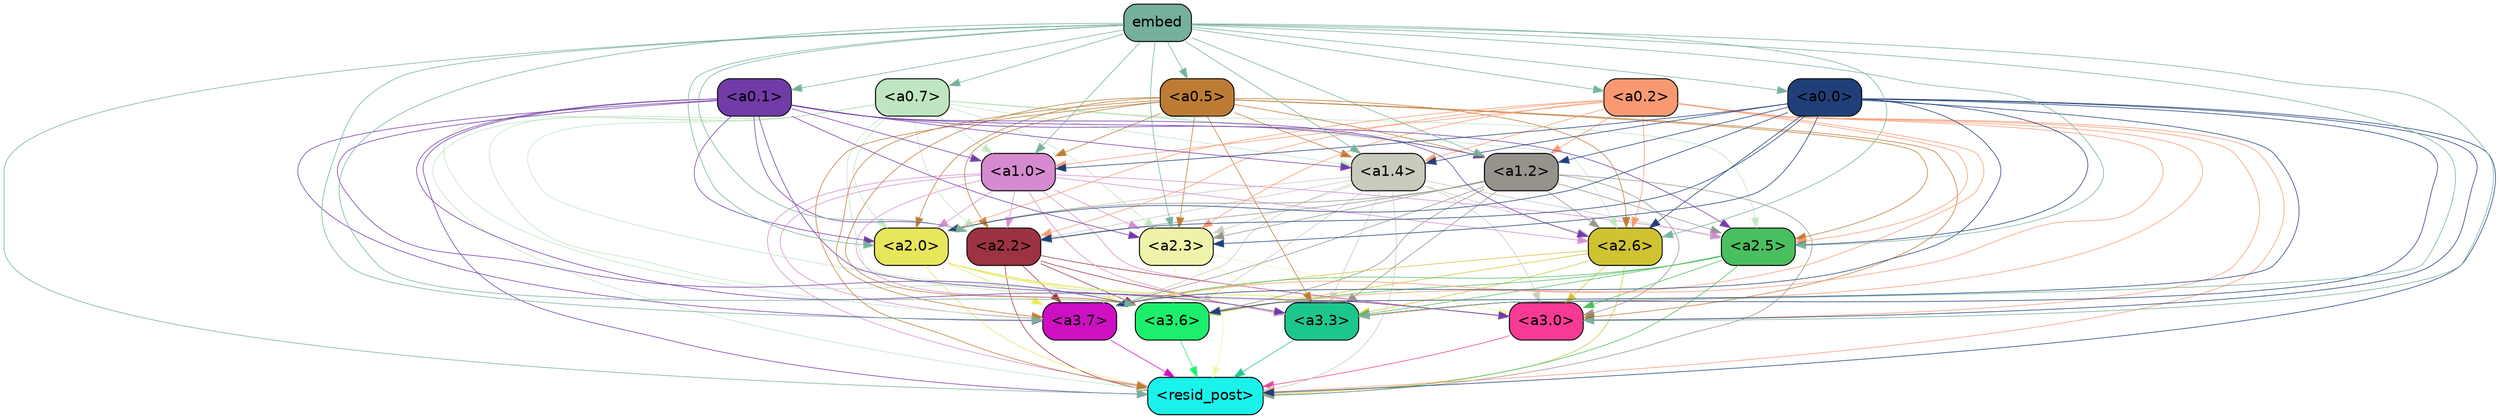 strict digraph "" {
	graph [bgcolor=transparent,
		layout=dot,
		overlap=false,
		splines=true
	];
	"<a3.7>"	[color=black,
		fillcolor="#ce0fc2",
		fontname=Helvetica,
		shape=box,
		style="filled, rounded"];
	"<resid_post>"	[color=black,
		fillcolor="#19f3ec",
		fontname=Helvetica,
		shape=box,
		style="filled, rounded"];
	"<a3.7>" -> "<resid_post>"	[color="#ce0fc2",
		penwidth=0.6];
	"<a3.6>"	[color=black,
		fillcolor="#1bef6c",
		fontname=Helvetica,
		shape=box,
		style="filled, rounded"];
	"<a3.6>" -> "<resid_post>"	[color="#1bef6c",
		penwidth=0.6];
	"<a3.3>"	[color=black,
		fillcolor="#1dc68d",
		fontname=Helvetica,
		shape=box,
		style="filled, rounded"];
	"<a3.3>" -> "<resid_post>"	[color="#1dc68d",
		penwidth=0.6];
	"<a3.0>"	[color=black,
		fillcolor="#f73a95",
		fontname=Helvetica,
		shape=box,
		style="filled, rounded"];
	"<a3.0>" -> "<resid_post>"	[color="#f73a95",
		penwidth=0.6];
	"<a2.6>"	[color=black,
		fillcolor="#cfc332",
		fontname=Helvetica,
		shape=box,
		style="filled, rounded"];
	"<a2.6>" -> "<a3.7>"	[color="#cfc332",
		penwidth=0.6];
	"<a2.6>" -> "<resid_post>"	[color="#cfc332",
		penwidth=0.6];
	"<a2.6>" -> "<a3.6>"	[color="#cfc332",
		penwidth=0.6];
	"<a2.6>" -> "<a3.3>"	[color="#cfc332",
		penwidth=0.6];
	"<a2.6>" -> "<a3.0>"	[color="#cfc332",
		penwidth=0.6];
	"<a2.5>"	[color=black,
		fillcolor="#4abf5f",
		fontname=Helvetica,
		shape=box,
		style="filled, rounded"];
	"<a2.5>" -> "<a3.7>"	[color="#4abf5f",
		penwidth=0.6];
	"<a2.5>" -> "<resid_post>"	[color="#4abf5f",
		penwidth=0.6];
	"<a2.5>" -> "<a3.6>"	[color="#4abf5f",
		penwidth=0.6];
	"<a2.5>" -> "<a3.3>"	[color="#4abf5f",
		penwidth=0.6];
	"<a2.5>" -> "<a3.0>"	[color="#4abf5f",
		penwidth=0.6];
	"<a2.3>"	[color=black,
		fillcolor="#eff3aa",
		fontname=Helvetica,
		shape=box,
		style="filled, rounded"];
	"<a2.3>" -> "<a3.7>"	[color="#eff3aa",
		penwidth=0.6];
	"<a2.3>" -> "<resid_post>"	[color="#eff3aa",
		penwidth=0.6];
	"<a2.3>" -> "<a3.6>"	[color="#eff3aa",
		penwidth=0.6];
	"<a2.3>" -> "<a3.3>"	[color="#eff3aa",
		penwidth=0.6];
	"<a2.3>" -> "<a3.0>"	[color="#eff3aa",
		penwidth=0.6];
	"<a2.2>"	[color=black,
		fillcolor="#9c3342",
		fontname=Helvetica,
		shape=box,
		style="filled, rounded"];
	"<a2.2>" -> "<a3.7>"	[color="#9c3342",
		penwidth=0.6];
	"<a2.2>" -> "<resid_post>"	[color="#9c3342",
		penwidth=0.6];
	"<a2.2>" -> "<a3.6>"	[color="#9c3342",
		penwidth=0.6];
	"<a2.2>" -> "<a3.3>"	[color="#9c3342",
		penwidth=0.6];
	"<a2.2>" -> "<a3.0>"	[color="#9c3342",
		penwidth=0.6];
	"<a2.0>"	[color=black,
		fillcolor="#e8e65b",
		fontname=Helvetica,
		shape=box,
		style="filled, rounded"];
	"<a2.0>" -> "<a3.7>"	[color="#e8e65b",
		penwidth=0.6];
	"<a2.0>" -> "<resid_post>"	[color="#e8e65b",
		penwidth=0.6];
	"<a2.0>" -> "<a3.6>"	[color="#e8e65b",
		penwidth=0.6];
	"<a2.0>" -> "<a3.3>"	[color="#e8e65b",
		penwidth=0.6];
	"<a2.0>" -> "<a3.0>"	[color="#e8e65b",
		penwidth=0.6];
	"<a1.4>"	[color=black,
		fillcolor="#c8cabc",
		fontname=Helvetica,
		shape=box,
		style="filled, rounded"];
	"<a1.4>" -> "<a3.7>"	[color="#c8cabc",
		penwidth=0.6];
	"<a1.4>" -> "<resid_post>"	[color="#c8cabc",
		penwidth=0.6];
	"<a1.4>" -> "<a3.6>"	[color="#c8cabc",
		penwidth=0.6];
	"<a1.4>" -> "<a3.3>"	[color="#c8cabc",
		penwidth=0.6];
	"<a1.4>" -> "<a3.0>"	[color="#c8cabc",
		penwidth=0.6];
	"<a1.4>" -> "<a2.6>"	[color="#c8cabc",
		penwidth=0.6];
	"<a1.4>" -> "<a2.5>"	[color="#c8cabc",
		penwidth=0.6];
	"<a1.4>" -> "<a2.3>"	[color="#c8cabc",
		penwidth=0.6];
	"<a1.4>" -> "<a2.2>"	[color="#c8cabc",
		penwidth=0.6];
	"<a1.4>" -> "<a2.0>"	[color="#c8cabc",
		penwidth=0.6];
	"<a1.2>"	[color=black,
		fillcolor="#95938c",
		fontname=Helvetica,
		shape=box,
		style="filled, rounded"];
	"<a1.2>" -> "<a3.7>"	[color="#95938c",
		penwidth=0.6];
	"<a1.2>" -> "<resid_post>"	[color="#95938c",
		penwidth=0.6];
	"<a1.2>" -> "<a3.6>"	[color="#95938c",
		penwidth=0.6];
	"<a1.2>" -> "<a3.3>"	[color="#95938c",
		penwidth=0.6];
	"<a1.2>" -> "<a3.0>"	[color="#95938c",
		penwidth=0.6];
	"<a1.2>" -> "<a2.6>"	[color="#95938c",
		penwidth=0.6];
	"<a1.2>" -> "<a2.5>"	[color="#95938c",
		penwidth=0.6];
	"<a1.2>" -> "<a2.3>"	[color="#95938c",
		penwidth=0.6];
	"<a1.2>" -> "<a2.2>"	[color="#95938c",
		penwidth=0.6];
	"<a1.2>" -> "<a2.0>"	[color="#95938c",
		penwidth=0.6];
	"<a1.0>"	[color=black,
		fillcolor="#d68bd0",
		fontname=Helvetica,
		shape=box,
		style="filled, rounded"];
	"<a1.0>" -> "<a3.7>"	[color="#d68bd0",
		penwidth=0.6];
	"<a1.0>" -> "<resid_post>"	[color="#d68bd0",
		penwidth=0.6];
	"<a1.0>" -> "<a3.6>"	[color="#d68bd0",
		penwidth=0.6];
	"<a1.0>" -> "<a3.3>"	[color="#d68bd0",
		penwidth=0.6];
	"<a1.0>" -> "<a3.0>"	[color="#d68bd0",
		penwidth=0.6];
	"<a1.0>" -> "<a2.6>"	[color="#d68bd0",
		penwidth=0.6];
	"<a1.0>" -> "<a2.5>"	[color="#d68bd0",
		penwidth=0.6];
	"<a1.0>" -> "<a2.3>"	[color="#d68bd0",
		penwidth=0.6];
	"<a1.0>" -> "<a2.2>"	[color="#d68bd0",
		penwidth=0.6];
	"<a1.0>" -> "<a2.0>"	[color="#d68bd0",
		penwidth=0.6];
	"<a0.7>"	[color=black,
		fillcolor="#bfe5c1",
		fontname=Helvetica,
		shape=box,
		style="filled, rounded"];
	"<a0.7>" -> "<a3.7>"	[color="#bfe5c1",
		penwidth=0.6];
	"<a0.7>" -> "<resid_post>"	[color="#bfe5c1",
		penwidth=0.6];
	"<a0.7>" -> "<a3.6>"	[color="#bfe5c1",
		penwidth=0.6];
	"<a0.7>" -> "<a3.3>"	[color="#bfe5c1",
		penwidth=0.6];
	"<a0.7>" -> "<a3.0>"	[color="#bfe5c1",
		penwidth=0.6];
	"<a0.7>" -> "<a2.6>"	[color="#bfe5c1",
		penwidth=0.6];
	"<a0.7>" -> "<a2.5>"	[color="#bfe5c1",
		penwidth=0.6];
	"<a0.7>" -> "<a2.3>"	[color="#bfe5c1",
		penwidth=0.6];
	"<a0.7>" -> "<a2.2>"	[color="#bfe5c1",
		penwidth=0.6];
	"<a0.7>" -> "<a2.0>"	[color="#bfe5c1",
		penwidth=0.6];
	"<a0.7>" -> "<a1.4>"	[color="#bfe5c1",
		penwidth=0.6];
	"<a0.7>" -> "<a1.2>"	[color="#bfe5c1",
		penwidth=0.6];
	"<a0.7>" -> "<a1.0>"	[color="#bfe5c1",
		penwidth=0.6];
	"<a0.5>"	[color=black,
		fillcolor="#bd7c34",
		fontname=Helvetica,
		shape=box,
		style="filled, rounded"];
	"<a0.5>" -> "<a3.7>"	[color="#bd7c34",
		penwidth=0.6];
	"<a0.5>" -> "<resid_post>"	[color="#bd7c34",
		penwidth=0.6];
	"<a0.5>" -> "<a3.6>"	[color="#bd7c34",
		penwidth=0.6];
	"<a0.5>" -> "<a3.3>"	[color="#bd7c34",
		penwidth=0.6];
	"<a0.5>" -> "<a3.0>"	[color="#bd7c34",
		penwidth=0.6];
	"<a0.5>" -> "<a2.6>"	[color="#bd7c34",
		penwidth=0.6];
	"<a0.5>" -> "<a2.5>"	[color="#bd7c34",
		penwidth=0.6];
	"<a0.5>" -> "<a2.3>"	[color="#bd7c34",
		penwidth=0.6];
	"<a0.5>" -> "<a2.2>"	[color="#bd7c34",
		penwidth=0.6];
	"<a0.5>" -> "<a2.0>"	[color="#bd7c34",
		penwidth=0.6];
	"<a0.5>" -> "<a1.4>"	[color="#bd7c34",
		penwidth=0.6];
	"<a0.5>" -> "<a1.2>"	[color="#bd7c34",
		penwidth=0.6];
	"<a0.5>" -> "<a1.0>"	[color="#bd7c34",
		penwidth=0.6];
	"<a0.2>"	[color=black,
		fillcolor="#f99972",
		fontname=Helvetica,
		shape=box,
		style="filled, rounded"];
	"<a0.2>" -> "<a3.7>"	[color="#f99972",
		penwidth=0.6];
	"<a0.2>" -> "<resid_post>"	[color="#f99972",
		penwidth=0.6];
	"<a0.2>" -> "<a3.6>"	[color="#f99972",
		penwidth=0.6];
	"<a0.2>" -> "<a3.3>"	[color="#f99972",
		penwidth=0.6];
	"<a0.2>" -> "<a3.0>"	[color="#f99972",
		penwidth=0.6];
	"<a0.2>" -> "<a2.6>"	[color="#f99972",
		penwidth=0.6];
	"<a0.2>" -> "<a2.5>"	[color="#f99972",
		penwidth=0.6];
	"<a0.2>" -> "<a2.3>"	[color="#f99972",
		penwidth=0.6];
	"<a0.2>" -> "<a2.2>"	[color="#f99972",
		penwidth=0.6];
	"<a0.2>" -> "<a2.0>"	[color="#f99972",
		penwidth=0.6];
	"<a0.2>" -> "<a1.4>"	[color="#f99972",
		penwidth=0.6];
	"<a0.2>" -> "<a1.2>"	[color="#f99972",
		penwidth=0.6];
	"<a0.2>" -> "<a1.0>"	[color="#f99972",
		penwidth=0.6];
	"<a0.1>"	[color=black,
		fillcolor="#713ba8",
		fontname=Helvetica,
		shape=box,
		style="filled, rounded"];
	"<a0.1>" -> "<a3.7>"	[color="#713ba8",
		penwidth=0.6];
	"<a0.1>" -> "<resid_post>"	[color="#713ba8",
		penwidth=0.6];
	"<a0.1>" -> "<a3.6>"	[color="#713ba8",
		penwidth=0.6];
	"<a0.1>" -> "<a3.3>"	[color="#713ba8",
		penwidth=0.6];
	"<a0.1>" -> "<a3.0>"	[color="#713ba8",
		penwidth=0.6];
	"<a0.1>" -> "<a2.6>"	[color="#713ba8",
		penwidth=0.6];
	"<a0.1>" -> "<a2.5>"	[color="#713ba8",
		penwidth=0.6];
	"<a0.1>" -> "<a2.3>"	[color="#713ba8",
		penwidth=0.6];
	"<a0.1>" -> "<a2.2>"	[color="#713ba8",
		penwidth=0.6];
	"<a0.1>" -> "<a2.0>"	[color="#713ba8",
		penwidth=0.6];
	"<a0.1>" -> "<a1.4>"	[color="#713ba8",
		penwidth=0.6];
	"<a0.1>" -> "<a1.2>"	[color="#713ba8",
		penwidth=0.6];
	"<a0.1>" -> "<a1.0>"	[color="#713ba8",
		penwidth=0.6];
	"<a0.0>"	[color=black,
		fillcolor="#203f79",
		fontname=Helvetica,
		shape=box,
		style="filled, rounded"];
	"<a0.0>" -> "<a3.7>"	[color="#203f79",
		penwidth=0.6];
	"<a0.0>" -> "<resid_post>"	[color="#203f79",
		penwidth=0.6];
	"<a0.0>" -> "<a3.6>"	[color="#203f79",
		penwidth=0.6];
	"<a0.0>" -> "<a3.3>"	[color="#203f79",
		penwidth=0.6];
	"<a0.0>" -> "<a3.0>"	[color="#203f79",
		penwidth=0.6];
	"<a0.0>" -> "<a2.6>"	[color="#203f79",
		penwidth=0.6];
	"<a0.0>" -> "<a2.5>"	[color="#203f79",
		penwidth=0.6];
	"<a0.0>" -> "<a2.3>"	[color="#203f79",
		penwidth=0.6];
	"<a0.0>" -> "<a2.2>"	[color="#203f79",
		penwidth=0.6];
	"<a0.0>" -> "<a2.0>"	[color="#203f79",
		penwidth=0.6];
	"<a0.0>" -> "<a1.4>"	[color="#203f79",
		penwidth=0.6];
	"<a0.0>" -> "<a1.2>"	[color="#203f79",
		penwidth=0.6];
	"<a0.0>" -> "<a1.0>"	[color="#203f79",
		penwidth=0.6];
	embed	[color=black,
		fillcolor="#75b09a",
		fontname=Helvetica,
		shape=box,
		style="filled, rounded"];
	embed -> "<a3.7>"	[color="#75b09a",
		penwidth=0.6];
	embed -> "<resid_post>"	[color="#75b09a",
		penwidth=0.6];
	embed -> "<a3.6>"	[color="#75b09a",
		penwidth=0.6];
	embed -> "<a3.3>"	[color="#75b09a",
		penwidth=0.6];
	embed -> "<a3.0>"	[color="#75b09a",
		penwidth=0.6];
	embed -> "<a2.6>"	[color="#75b09a",
		penwidth=0.6];
	embed -> "<a2.5>"	[color="#75b09a",
		penwidth=0.6];
	embed -> "<a2.3>"	[color="#75b09a",
		penwidth=0.6];
	embed -> "<a2.2>"	[color="#75b09a",
		penwidth=0.6];
	embed -> "<a2.0>"	[color="#75b09a",
		penwidth=0.6];
	embed -> "<a1.4>"	[color="#75b09a",
		penwidth=0.6];
	embed -> "<a1.2>"	[color="#75b09a",
		penwidth=0.6];
	embed -> "<a1.0>"	[color="#75b09a",
		penwidth=0.6];
	embed -> "<a0.7>"	[color="#75b09a",
		penwidth=0.6];
	embed -> "<a0.5>"	[color="#75b09a",
		penwidth=0.6];
	embed -> "<a0.2>"	[color="#75b09a",
		penwidth=0.6];
	embed -> "<a0.1>"	[color="#75b09a",
		penwidth=0.6];
	embed -> "<a0.0>"	[color="#75b09a",
		penwidth=0.6];
}
